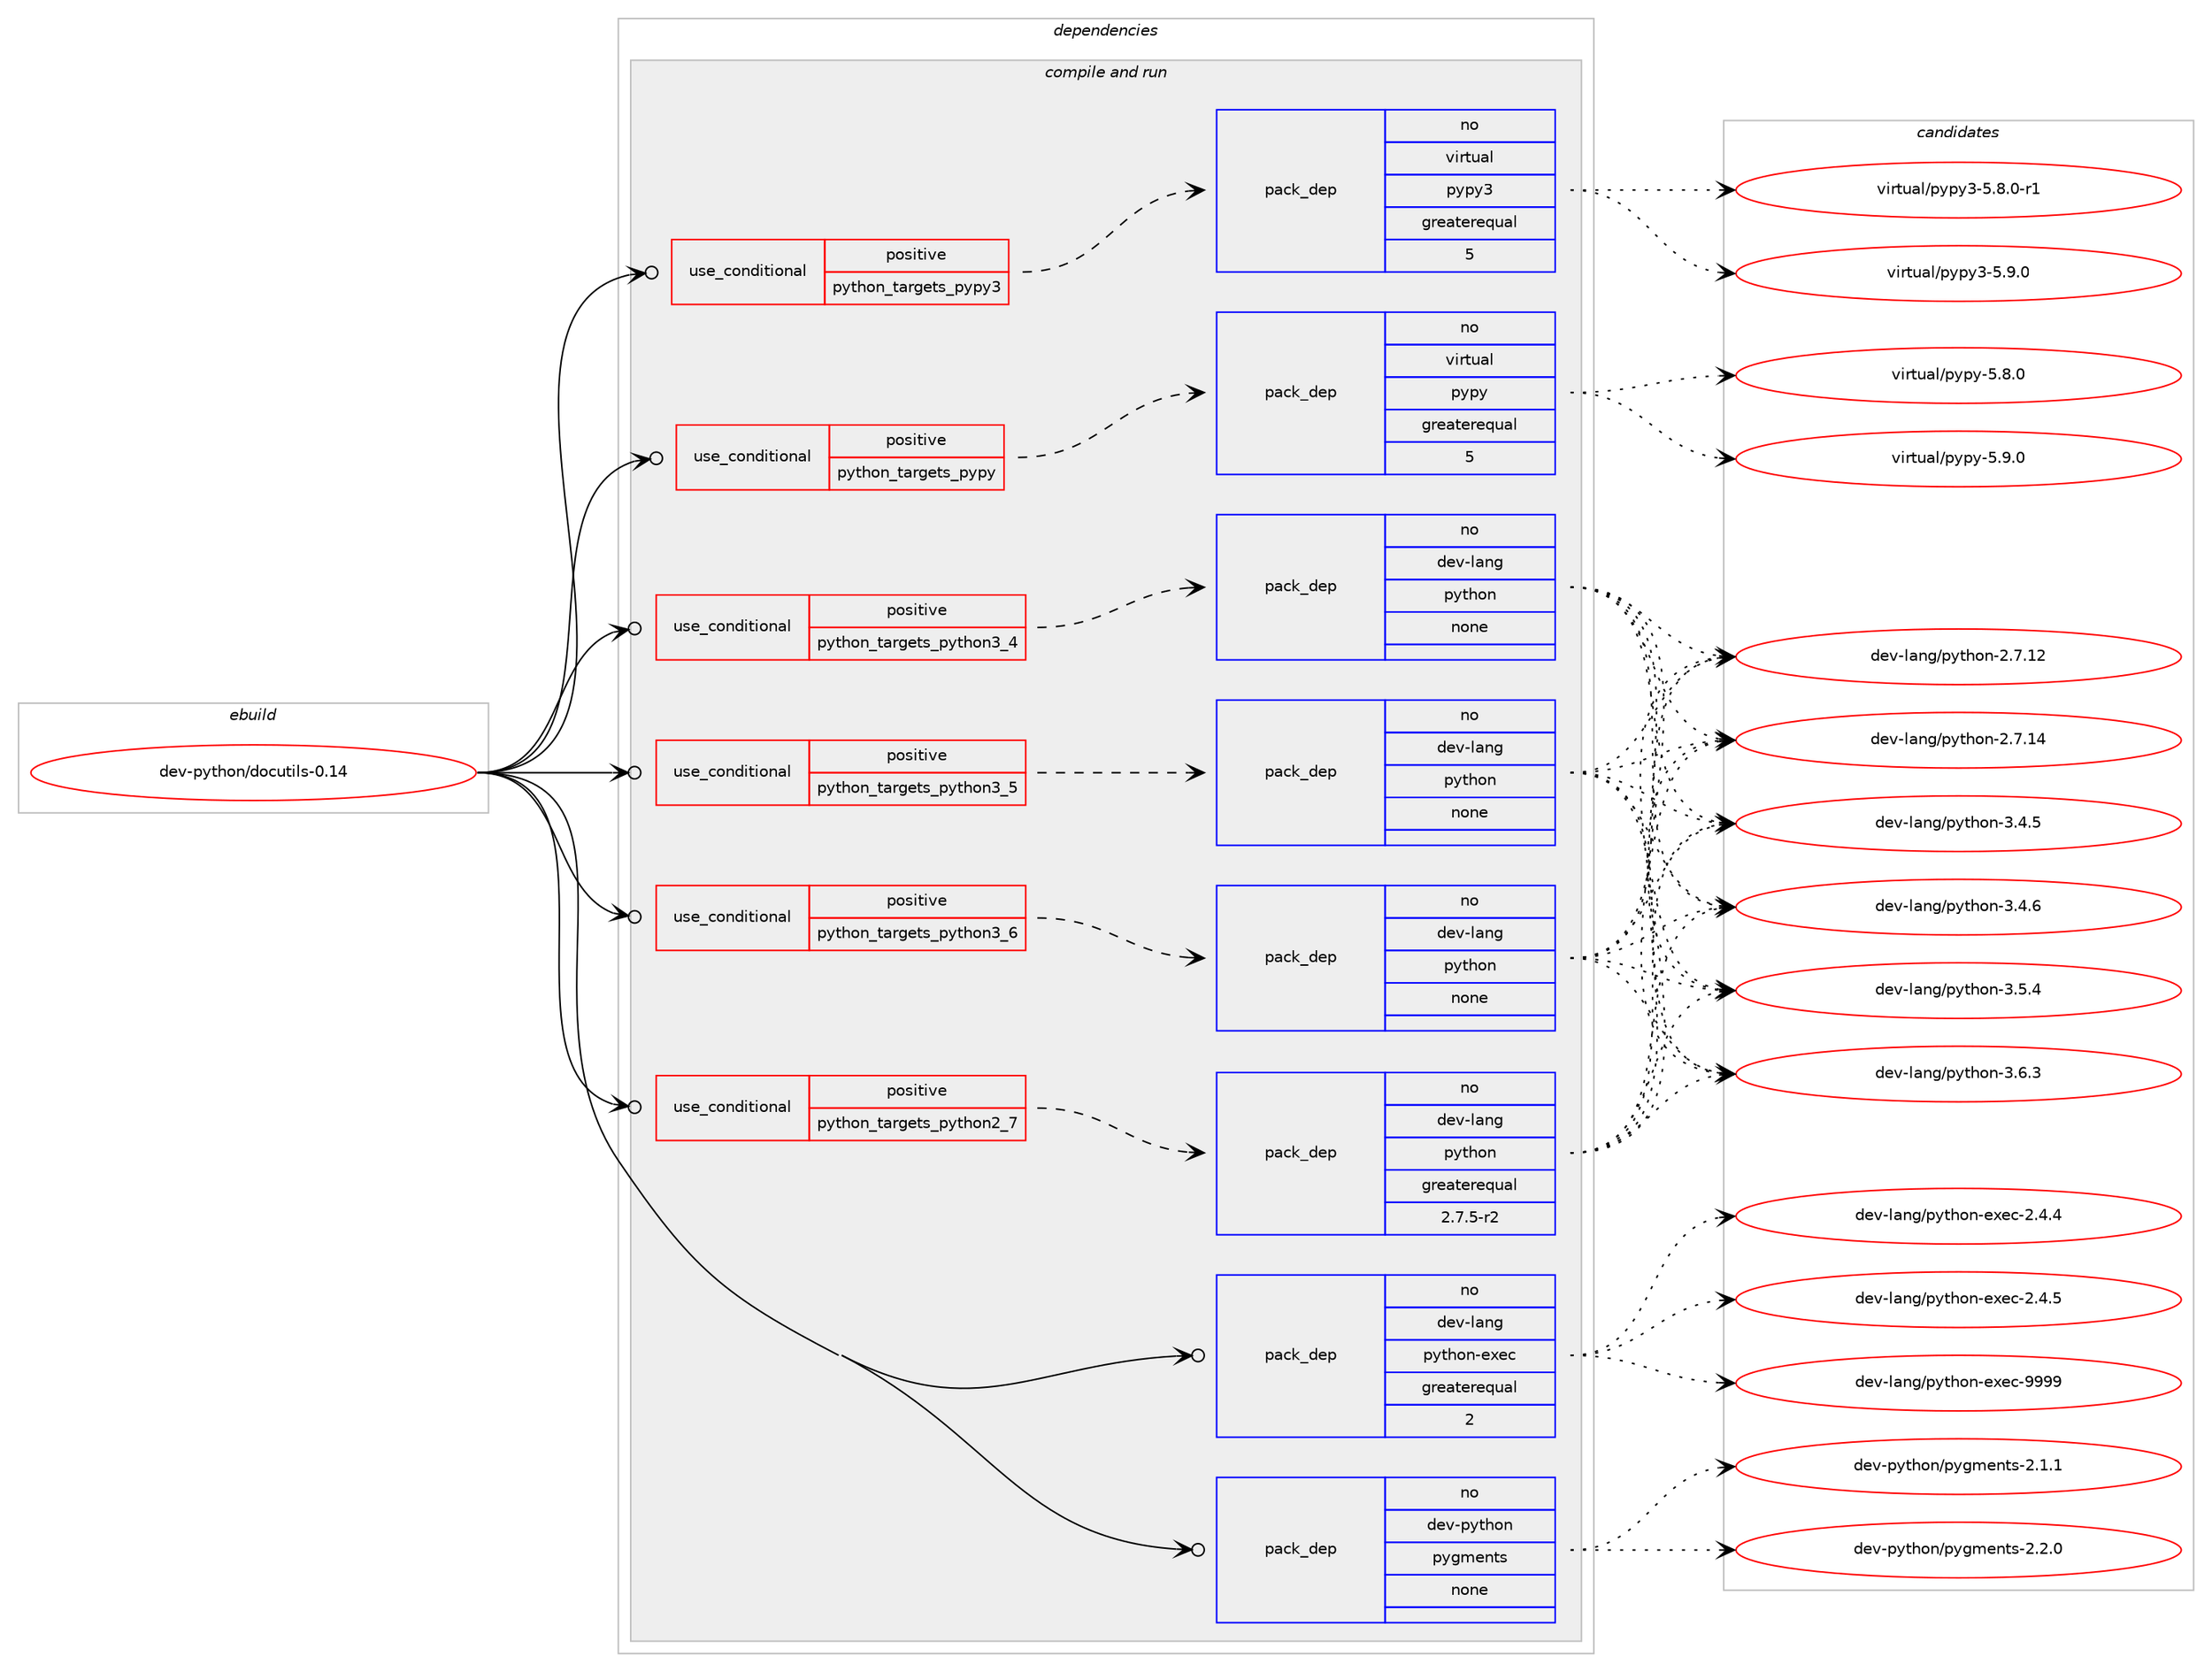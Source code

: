 digraph prolog {

# *************
# Graph options
# *************

newrank=true;
concentrate=true;
compound=true;
graph [rankdir=LR,fontname=Helvetica,fontsize=10,ranksep=1.5];#, ranksep=2.5, nodesep=0.2];
edge  [arrowhead=vee];
node  [fontname=Helvetica,fontsize=10];

# **********
# The ebuild
# **********

subgraph cluster_leftcol {
color=gray;
rank=same;
label=<<i>ebuild</i>>;
id [label="dev-python/docutils-0.14", color=red, width=4, href="../dev-python/docutils-0.14.svg"];
}

# ****************
# The dependencies
# ****************

subgraph cluster_midcol {
color=gray;
label=<<i>dependencies</i>>;
subgraph cluster_compile {
fillcolor="#eeeeee";
style=filled;
label=<<i>compile</i>>;
}
subgraph cluster_compileandrun {
fillcolor="#eeeeee";
style=filled;
label=<<i>compile and run</i>>;
subgraph cond32138 {
dependency155202 [label=<<TABLE BORDER="0" CELLBORDER="1" CELLSPACING="0" CELLPADDING="4"><TR><TD ROWSPAN="3" CELLPADDING="10">use_conditional</TD></TR><TR><TD>positive</TD></TR><TR><TD>python_targets_pypy</TD></TR></TABLE>>, shape=none, color=red];
subgraph pack119232 {
dependency155203 [label=<<TABLE BORDER="0" CELLBORDER="1" CELLSPACING="0" CELLPADDING="4" WIDTH="220"><TR><TD ROWSPAN="6" CELLPADDING="30">pack_dep</TD></TR><TR><TD WIDTH="110">no</TD></TR><TR><TD>virtual</TD></TR><TR><TD>pypy</TD></TR><TR><TD>greaterequal</TD></TR><TR><TD>5</TD></TR></TABLE>>, shape=none, color=blue];
}
dependency155202:e -> dependency155203:w [weight=20,style="dashed",arrowhead="vee"];
}
id:e -> dependency155202:w [weight=20,style="solid",arrowhead="odotvee"];
subgraph cond32139 {
dependency155204 [label=<<TABLE BORDER="0" CELLBORDER="1" CELLSPACING="0" CELLPADDING="4"><TR><TD ROWSPAN="3" CELLPADDING="10">use_conditional</TD></TR><TR><TD>positive</TD></TR><TR><TD>python_targets_pypy3</TD></TR></TABLE>>, shape=none, color=red];
subgraph pack119233 {
dependency155205 [label=<<TABLE BORDER="0" CELLBORDER="1" CELLSPACING="0" CELLPADDING="4" WIDTH="220"><TR><TD ROWSPAN="6" CELLPADDING="30">pack_dep</TD></TR><TR><TD WIDTH="110">no</TD></TR><TR><TD>virtual</TD></TR><TR><TD>pypy3</TD></TR><TR><TD>greaterequal</TD></TR><TR><TD>5</TD></TR></TABLE>>, shape=none, color=blue];
}
dependency155204:e -> dependency155205:w [weight=20,style="dashed",arrowhead="vee"];
}
id:e -> dependency155204:w [weight=20,style="solid",arrowhead="odotvee"];
subgraph cond32140 {
dependency155206 [label=<<TABLE BORDER="0" CELLBORDER="1" CELLSPACING="0" CELLPADDING="4"><TR><TD ROWSPAN="3" CELLPADDING="10">use_conditional</TD></TR><TR><TD>positive</TD></TR><TR><TD>python_targets_python2_7</TD></TR></TABLE>>, shape=none, color=red];
subgraph pack119234 {
dependency155207 [label=<<TABLE BORDER="0" CELLBORDER="1" CELLSPACING="0" CELLPADDING="4" WIDTH="220"><TR><TD ROWSPAN="6" CELLPADDING="30">pack_dep</TD></TR><TR><TD WIDTH="110">no</TD></TR><TR><TD>dev-lang</TD></TR><TR><TD>python</TD></TR><TR><TD>greaterequal</TD></TR><TR><TD>2.7.5-r2</TD></TR></TABLE>>, shape=none, color=blue];
}
dependency155206:e -> dependency155207:w [weight=20,style="dashed",arrowhead="vee"];
}
id:e -> dependency155206:w [weight=20,style="solid",arrowhead="odotvee"];
subgraph cond32141 {
dependency155208 [label=<<TABLE BORDER="0" CELLBORDER="1" CELLSPACING="0" CELLPADDING="4"><TR><TD ROWSPAN="3" CELLPADDING="10">use_conditional</TD></TR><TR><TD>positive</TD></TR><TR><TD>python_targets_python3_4</TD></TR></TABLE>>, shape=none, color=red];
subgraph pack119235 {
dependency155209 [label=<<TABLE BORDER="0" CELLBORDER="1" CELLSPACING="0" CELLPADDING="4" WIDTH="220"><TR><TD ROWSPAN="6" CELLPADDING="30">pack_dep</TD></TR><TR><TD WIDTH="110">no</TD></TR><TR><TD>dev-lang</TD></TR><TR><TD>python</TD></TR><TR><TD>none</TD></TR><TR><TD></TD></TR></TABLE>>, shape=none, color=blue];
}
dependency155208:e -> dependency155209:w [weight=20,style="dashed",arrowhead="vee"];
}
id:e -> dependency155208:w [weight=20,style="solid",arrowhead="odotvee"];
subgraph cond32142 {
dependency155210 [label=<<TABLE BORDER="0" CELLBORDER="1" CELLSPACING="0" CELLPADDING="4"><TR><TD ROWSPAN="3" CELLPADDING="10">use_conditional</TD></TR><TR><TD>positive</TD></TR><TR><TD>python_targets_python3_5</TD></TR></TABLE>>, shape=none, color=red];
subgraph pack119236 {
dependency155211 [label=<<TABLE BORDER="0" CELLBORDER="1" CELLSPACING="0" CELLPADDING="4" WIDTH="220"><TR><TD ROWSPAN="6" CELLPADDING="30">pack_dep</TD></TR><TR><TD WIDTH="110">no</TD></TR><TR><TD>dev-lang</TD></TR><TR><TD>python</TD></TR><TR><TD>none</TD></TR><TR><TD></TD></TR></TABLE>>, shape=none, color=blue];
}
dependency155210:e -> dependency155211:w [weight=20,style="dashed",arrowhead="vee"];
}
id:e -> dependency155210:w [weight=20,style="solid",arrowhead="odotvee"];
subgraph cond32143 {
dependency155212 [label=<<TABLE BORDER="0" CELLBORDER="1" CELLSPACING="0" CELLPADDING="4"><TR><TD ROWSPAN="3" CELLPADDING="10">use_conditional</TD></TR><TR><TD>positive</TD></TR><TR><TD>python_targets_python3_6</TD></TR></TABLE>>, shape=none, color=red];
subgraph pack119237 {
dependency155213 [label=<<TABLE BORDER="0" CELLBORDER="1" CELLSPACING="0" CELLPADDING="4" WIDTH="220"><TR><TD ROWSPAN="6" CELLPADDING="30">pack_dep</TD></TR><TR><TD WIDTH="110">no</TD></TR><TR><TD>dev-lang</TD></TR><TR><TD>python</TD></TR><TR><TD>none</TD></TR><TR><TD></TD></TR></TABLE>>, shape=none, color=blue];
}
dependency155212:e -> dependency155213:w [weight=20,style="dashed",arrowhead="vee"];
}
id:e -> dependency155212:w [weight=20,style="solid",arrowhead="odotvee"];
subgraph pack119238 {
dependency155214 [label=<<TABLE BORDER="0" CELLBORDER="1" CELLSPACING="0" CELLPADDING="4" WIDTH="220"><TR><TD ROWSPAN="6" CELLPADDING="30">pack_dep</TD></TR><TR><TD WIDTH="110">no</TD></TR><TR><TD>dev-lang</TD></TR><TR><TD>python-exec</TD></TR><TR><TD>greaterequal</TD></TR><TR><TD>2</TD></TR></TABLE>>, shape=none, color=blue];
}
id:e -> dependency155214:w [weight=20,style="solid",arrowhead="odotvee"];
subgraph pack119239 {
dependency155215 [label=<<TABLE BORDER="0" CELLBORDER="1" CELLSPACING="0" CELLPADDING="4" WIDTH="220"><TR><TD ROWSPAN="6" CELLPADDING="30">pack_dep</TD></TR><TR><TD WIDTH="110">no</TD></TR><TR><TD>dev-python</TD></TR><TR><TD>pygments</TD></TR><TR><TD>none</TD></TR><TR><TD></TD></TR></TABLE>>, shape=none, color=blue];
}
id:e -> dependency155215:w [weight=20,style="solid",arrowhead="odotvee"];
}
subgraph cluster_run {
fillcolor="#eeeeee";
style=filled;
label=<<i>run</i>>;
}
}

# **************
# The candidates
# **************

subgraph cluster_choices {
rank=same;
color=gray;
label=<<i>candidates</i>>;

subgraph choice119232 {
color=black;
nodesep=1;
choice1181051141161179710847112121112121455346564648 [label="virtual/pypy-5.8.0", color=red, width=4,href="../virtual/pypy-5.8.0.svg"];
choice1181051141161179710847112121112121455346574648 [label="virtual/pypy-5.9.0", color=red, width=4,href="../virtual/pypy-5.9.0.svg"];
dependency155203:e -> choice1181051141161179710847112121112121455346564648:w [style=dotted,weight="100"];
dependency155203:e -> choice1181051141161179710847112121112121455346574648:w [style=dotted,weight="100"];
}
subgraph choice119233 {
color=black;
nodesep=1;
choice1181051141161179710847112121112121514553465646484511449 [label="virtual/pypy3-5.8.0-r1", color=red, width=4,href="../virtual/pypy3-5.8.0-r1.svg"];
choice118105114116117971084711212111212151455346574648 [label="virtual/pypy3-5.9.0", color=red, width=4,href="../virtual/pypy3-5.9.0.svg"];
dependency155205:e -> choice1181051141161179710847112121112121514553465646484511449:w [style=dotted,weight="100"];
dependency155205:e -> choice118105114116117971084711212111212151455346574648:w [style=dotted,weight="100"];
}
subgraph choice119234 {
color=black;
nodesep=1;
choice10010111845108971101034711212111610411111045504655464950 [label="dev-lang/python-2.7.12", color=red, width=4,href="../dev-lang/python-2.7.12.svg"];
choice10010111845108971101034711212111610411111045504655464952 [label="dev-lang/python-2.7.14", color=red, width=4,href="../dev-lang/python-2.7.14.svg"];
choice100101118451089711010347112121116104111110455146524653 [label="dev-lang/python-3.4.5", color=red, width=4,href="../dev-lang/python-3.4.5.svg"];
choice100101118451089711010347112121116104111110455146524654 [label="dev-lang/python-3.4.6", color=red, width=4,href="../dev-lang/python-3.4.6.svg"];
choice100101118451089711010347112121116104111110455146534652 [label="dev-lang/python-3.5.4", color=red, width=4,href="../dev-lang/python-3.5.4.svg"];
choice100101118451089711010347112121116104111110455146544651 [label="dev-lang/python-3.6.3", color=red, width=4,href="../dev-lang/python-3.6.3.svg"];
dependency155207:e -> choice10010111845108971101034711212111610411111045504655464950:w [style=dotted,weight="100"];
dependency155207:e -> choice10010111845108971101034711212111610411111045504655464952:w [style=dotted,weight="100"];
dependency155207:e -> choice100101118451089711010347112121116104111110455146524653:w [style=dotted,weight="100"];
dependency155207:e -> choice100101118451089711010347112121116104111110455146524654:w [style=dotted,weight="100"];
dependency155207:e -> choice100101118451089711010347112121116104111110455146534652:w [style=dotted,weight="100"];
dependency155207:e -> choice100101118451089711010347112121116104111110455146544651:w [style=dotted,weight="100"];
}
subgraph choice119235 {
color=black;
nodesep=1;
choice10010111845108971101034711212111610411111045504655464950 [label="dev-lang/python-2.7.12", color=red, width=4,href="../dev-lang/python-2.7.12.svg"];
choice10010111845108971101034711212111610411111045504655464952 [label="dev-lang/python-2.7.14", color=red, width=4,href="../dev-lang/python-2.7.14.svg"];
choice100101118451089711010347112121116104111110455146524653 [label="dev-lang/python-3.4.5", color=red, width=4,href="../dev-lang/python-3.4.5.svg"];
choice100101118451089711010347112121116104111110455146524654 [label="dev-lang/python-3.4.6", color=red, width=4,href="../dev-lang/python-3.4.6.svg"];
choice100101118451089711010347112121116104111110455146534652 [label="dev-lang/python-3.5.4", color=red, width=4,href="../dev-lang/python-3.5.4.svg"];
choice100101118451089711010347112121116104111110455146544651 [label="dev-lang/python-3.6.3", color=red, width=4,href="../dev-lang/python-3.6.3.svg"];
dependency155209:e -> choice10010111845108971101034711212111610411111045504655464950:w [style=dotted,weight="100"];
dependency155209:e -> choice10010111845108971101034711212111610411111045504655464952:w [style=dotted,weight="100"];
dependency155209:e -> choice100101118451089711010347112121116104111110455146524653:w [style=dotted,weight="100"];
dependency155209:e -> choice100101118451089711010347112121116104111110455146524654:w [style=dotted,weight="100"];
dependency155209:e -> choice100101118451089711010347112121116104111110455146534652:w [style=dotted,weight="100"];
dependency155209:e -> choice100101118451089711010347112121116104111110455146544651:w [style=dotted,weight="100"];
}
subgraph choice119236 {
color=black;
nodesep=1;
choice10010111845108971101034711212111610411111045504655464950 [label="dev-lang/python-2.7.12", color=red, width=4,href="../dev-lang/python-2.7.12.svg"];
choice10010111845108971101034711212111610411111045504655464952 [label="dev-lang/python-2.7.14", color=red, width=4,href="../dev-lang/python-2.7.14.svg"];
choice100101118451089711010347112121116104111110455146524653 [label="dev-lang/python-3.4.5", color=red, width=4,href="../dev-lang/python-3.4.5.svg"];
choice100101118451089711010347112121116104111110455146524654 [label="dev-lang/python-3.4.6", color=red, width=4,href="../dev-lang/python-3.4.6.svg"];
choice100101118451089711010347112121116104111110455146534652 [label="dev-lang/python-3.5.4", color=red, width=4,href="../dev-lang/python-3.5.4.svg"];
choice100101118451089711010347112121116104111110455146544651 [label="dev-lang/python-3.6.3", color=red, width=4,href="../dev-lang/python-3.6.3.svg"];
dependency155211:e -> choice10010111845108971101034711212111610411111045504655464950:w [style=dotted,weight="100"];
dependency155211:e -> choice10010111845108971101034711212111610411111045504655464952:w [style=dotted,weight="100"];
dependency155211:e -> choice100101118451089711010347112121116104111110455146524653:w [style=dotted,weight="100"];
dependency155211:e -> choice100101118451089711010347112121116104111110455146524654:w [style=dotted,weight="100"];
dependency155211:e -> choice100101118451089711010347112121116104111110455146534652:w [style=dotted,weight="100"];
dependency155211:e -> choice100101118451089711010347112121116104111110455146544651:w [style=dotted,weight="100"];
}
subgraph choice119237 {
color=black;
nodesep=1;
choice10010111845108971101034711212111610411111045504655464950 [label="dev-lang/python-2.7.12", color=red, width=4,href="../dev-lang/python-2.7.12.svg"];
choice10010111845108971101034711212111610411111045504655464952 [label="dev-lang/python-2.7.14", color=red, width=4,href="../dev-lang/python-2.7.14.svg"];
choice100101118451089711010347112121116104111110455146524653 [label="dev-lang/python-3.4.5", color=red, width=4,href="../dev-lang/python-3.4.5.svg"];
choice100101118451089711010347112121116104111110455146524654 [label="dev-lang/python-3.4.6", color=red, width=4,href="../dev-lang/python-3.4.6.svg"];
choice100101118451089711010347112121116104111110455146534652 [label="dev-lang/python-3.5.4", color=red, width=4,href="../dev-lang/python-3.5.4.svg"];
choice100101118451089711010347112121116104111110455146544651 [label="dev-lang/python-3.6.3", color=red, width=4,href="../dev-lang/python-3.6.3.svg"];
dependency155213:e -> choice10010111845108971101034711212111610411111045504655464950:w [style=dotted,weight="100"];
dependency155213:e -> choice10010111845108971101034711212111610411111045504655464952:w [style=dotted,weight="100"];
dependency155213:e -> choice100101118451089711010347112121116104111110455146524653:w [style=dotted,weight="100"];
dependency155213:e -> choice100101118451089711010347112121116104111110455146524654:w [style=dotted,weight="100"];
dependency155213:e -> choice100101118451089711010347112121116104111110455146534652:w [style=dotted,weight="100"];
dependency155213:e -> choice100101118451089711010347112121116104111110455146544651:w [style=dotted,weight="100"];
}
subgraph choice119238 {
color=black;
nodesep=1;
choice1001011184510897110103471121211161041111104510112010199455046524652 [label="dev-lang/python-exec-2.4.4", color=red, width=4,href="../dev-lang/python-exec-2.4.4.svg"];
choice1001011184510897110103471121211161041111104510112010199455046524653 [label="dev-lang/python-exec-2.4.5", color=red, width=4,href="../dev-lang/python-exec-2.4.5.svg"];
choice10010111845108971101034711212111610411111045101120101994557575757 [label="dev-lang/python-exec-9999", color=red, width=4,href="../dev-lang/python-exec-9999.svg"];
dependency155214:e -> choice1001011184510897110103471121211161041111104510112010199455046524652:w [style=dotted,weight="100"];
dependency155214:e -> choice1001011184510897110103471121211161041111104510112010199455046524653:w [style=dotted,weight="100"];
dependency155214:e -> choice10010111845108971101034711212111610411111045101120101994557575757:w [style=dotted,weight="100"];
}
subgraph choice119239 {
color=black;
nodesep=1;
choice1001011184511212111610411111047112121103109101110116115455046494649 [label="dev-python/pygments-2.1.1", color=red, width=4,href="../dev-python/pygments-2.1.1.svg"];
choice1001011184511212111610411111047112121103109101110116115455046504648 [label="dev-python/pygments-2.2.0", color=red, width=4,href="../dev-python/pygments-2.2.0.svg"];
dependency155215:e -> choice1001011184511212111610411111047112121103109101110116115455046494649:w [style=dotted,weight="100"];
dependency155215:e -> choice1001011184511212111610411111047112121103109101110116115455046504648:w [style=dotted,weight="100"];
}
}

}
